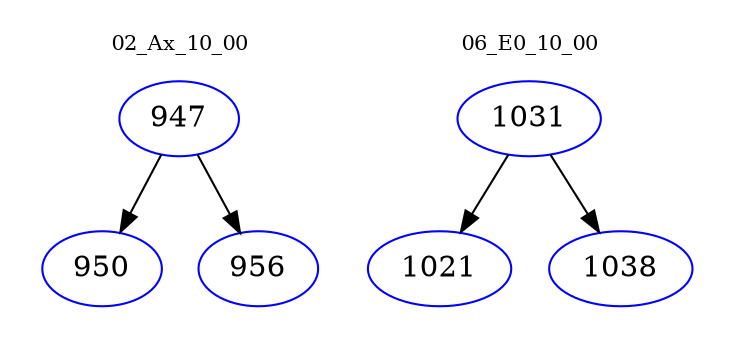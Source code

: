 digraph{
subgraph cluster_0 {
color = white
label = "02_Ax_10_00";
fontsize=10;
T0_947 [label="947", color="blue"]
T0_947 -> T0_950 [color="black"]
T0_950 [label="950", color="blue"]
T0_947 -> T0_956 [color="black"]
T0_956 [label="956", color="blue"]
}
subgraph cluster_1 {
color = white
label = "06_E0_10_00";
fontsize=10;
T1_1031 [label="1031", color="blue"]
T1_1031 -> T1_1021 [color="black"]
T1_1021 [label="1021", color="blue"]
T1_1031 -> T1_1038 [color="black"]
T1_1038 [label="1038", color="blue"]
}
}
